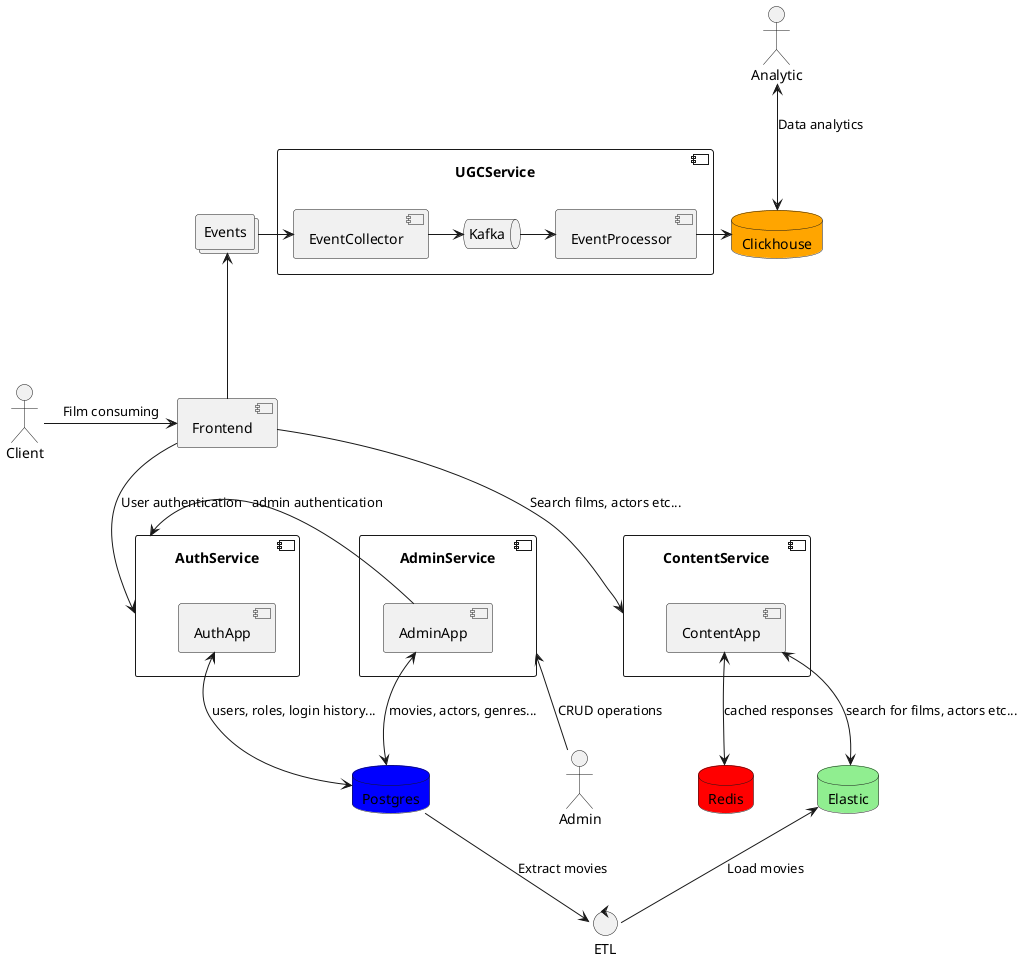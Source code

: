 @startuml
component Frontend
actor Client
actor Admin
actor Analytic
database Postgres #blue
collections Events
database Redis #red
database Elastic #lightgreen
database Clickhouse #orange
control ETL

component ContentService {
    component ContentApp

    ContentApp <-down-> Redis: cached responses
    ContentApp <-down-> Elastic: search for films, actors etc...
}

component AuthService {
    component AuthApp

    AuthApp <-> Postgres: users, roles, login history...
}

component AdminService {
    component AdminApp

    AdminApp <-down-> Postgres: movies, actors, genres...
    AdminApp -> AuthService: admin authentication
}

component UGCService {
    component EventCollector
    queue Kafka
    component EventProcessor

    Events -> EventCollector
    EventCollector -> Kafka
    Kafka -> EventProcessor
    EventProcessor -> Clickhouse
}

Frontend --up-> Events
Frontend -> AuthService: User authentication
Frontend -down-> ContentService: Search films, actors etc...
Admin -up-> AdminService: CRUD operations
Client -> Frontend: Film consuming
Analytic <-down-> Clickhouse: Data analytics
Elastic <-down- ETL: Load movies
Postgres -down-> ETL: Extract movies

@enduml

